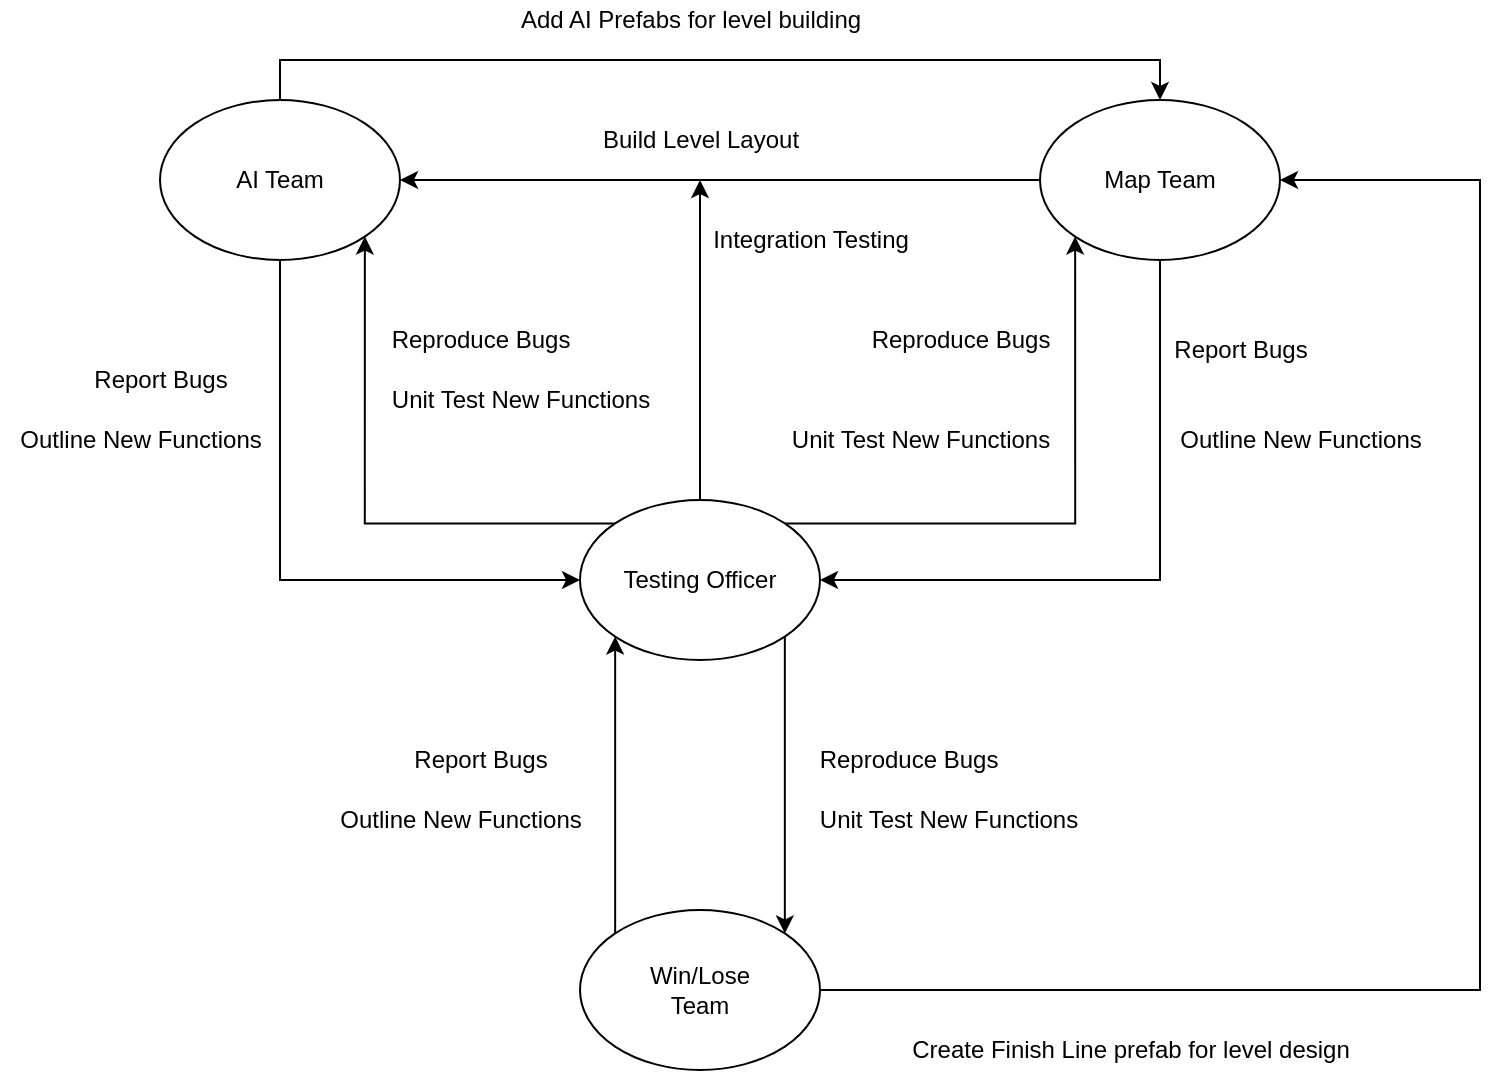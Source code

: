 <mxfile version="15.8.7" type="device"><diagram id="7bzcwaMOhghw6rzfLShf" name="Page-1"><mxGraphModel dx="981" dy="548" grid="1" gridSize="10" guides="1" tooltips="1" connect="1" arrows="1" fold="1" page="1" pageScale="1" pageWidth="827" pageHeight="1169" math="0" shadow="0"><root><mxCell id="0"/><mxCell id="1" parent="0"/><mxCell id="YeTAX9xfyxCZAbY7hZ_9-4" style="edgeStyle=orthogonalEdgeStyle;rounded=0;orthogonalLoop=1;jettySize=auto;html=1;exitX=0.5;exitY=1;exitDx=0;exitDy=0;entryX=0;entryY=0.5;entryDx=0;entryDy=0;" parent="1" source="YeTAX9xfyxCZAbY7hZ_9-1" target="YeTAX9xfyxCZAbY7hZ_9-3" edge="1"><mxGeometry relative="1" as="geometry"/></mxCell><mxCell id="tFcVx5aMj7wVYVdoedLQ-1" style="edgeStyle=orthogonalEdgeStyle;rounded=0;orthogonalLoop=1;jettySize=auto;html=1;exitX=0.5;exitY=0;exitDx=0;exitDy=0;entryX=0.5;entryY=0;entryDx=0;entryDy=0;" edge="1" parent="1" source="YeTAX9xfyxCZAbY7hZ_9-1" target="YeTAX9xfyxCZAbY7hZ_9-2"><mxGeometry relative="1" as="geometry"/></mxCell><mxCell id="YeTAX9xfyxCZAbY7hZ_9-1" value="AI Team" style="ellipse;whiteSpace=wrap;html=1;" parent="1" vertex="1"><mxGeometry x="90" y="140" width="120" height="80" as="geometry"/></mxCell><mxCell id="YeTAX9xfyxCZAbY7hZ_9-5" style="edgeStyle=orthogonalEdgeStyle;rounded=0;orthogonalLoop=1;jettySize=auto;html=1;exitX=0.5;exitY=1;exitDx=0;exitDy=0;entryX=1;entryY=0.5;entryDx=0;entryDy=0;" parent="1" source="YeTAX9xfyxCZAbY7hZ_9-2" target="YeTAX9xfyxCZAbY7hZ_9-3" edge="1"><mxGeometry relative="1" as="geometry"/></mxCell><mxCell id="YeTAX9xfyxCZAbY7hZ_9-22" style="edgeStyle=orthogonalEdgeStyle;rounded=0;orthogonalLoop=1;jettySize=auto;html=1;exitX=0;exitY=0.5;exitDx=0;exitDy=0;entryX=1;entryY=0.5;entryDx=0;entryDy=0;" parent="1" source="YeTAX9xfyxCZAbY7hZ_9-2" target="YeTAX9xfyxCZAbY7hZ_9-1" edge="1"><mxGeometry relative="1" as="geometry"/></mxCell><mxCell id="YeTAX9xfyxCZAbY7hZ_9-2" value="Map Team" style="ellipse;whiteSpace=wrap;html=1;" parent="1" vertex="1"><mxGeometry x="530" y="140" width="120" height="80" as="geometry"/></mxCell><mxCell id="YeTAX9xfyxCZAbY7hZ_9-6" style="edgeStyle=orthogonalEdgeStyle;rounded=0;orthogonalLoop=1;jettySize=auto;html=1;exitX=1;exitY=0;exitDx=0;exitDy=0;entryX=0;entryY=1;entryDx=0;entryDy=0;" parent="1" source="YeTAX9xfyxCZAbY7hZ_9-3" target="YeTAX9xfyxCZAbY7hZ_9-2" edge="1"><mxGeometry relative="1" as="geometry"/></mxCell><mxCell id="YeTAX9xfyxCZAbY7hZ_9-7" style="edgeStyle=orthogonalEdgeStyle;rounded=0;orthogonalLoop=1;jettySize=auto;html=1;exitX=0;exitY=0;exitDx=0;exitDy=0;entryX=1;entryY=1;entryDx=0;entryDy=0;" parent="1" source="YeTAX9xfyxCZAbY7hZ_9-3" target="YeTAX9xfyxCZAbY7hZ_9-1" edge="1"><mxGeometry relative="1" as="geometry"/></mxCell><mxCell id="YeTAX9xfyxCZAbY7hZ_9-23" style="edgeStyle=orthogonalEdgeStyle;rounded=0;orthogonalLoop=1;jettySize=auto;html=1;exitX=0.5;exitY=0;exitDx=0;exitDy=0;" parent="1" source="YeTAX9xfyxCZAbY7hZ_9-3" edge="1"><mxGeometry relative="1" as="geometry"><mxPoint x="360" y="180" as="targetPoint"/></mxGeometry></mxCell><mxCell id="tFcVx5aMj7wVYVdoedLQ-5" style="edgeStyle=orthogonalEdgeStyle;rounded=0;orthogonalLoop=1;jettySize=auto;html=1;exitX=1;exitY=1;exitDx=0;exitDy=0;entryX=1;entryY=0;entryDx=0;entryDy=0;" edge="1" parent="1" source="YeTAX9xfyxCZAbY7hZ_9-3" target="tFcVx5aMj7wVYVdoedLQ-3"><mxGeometry relative="1" as="geometry"/></mxCell><mxCell id="YeTAX9xfyxCZAbY7hZ_9-3" value="Testing Officer" style="ellipse;whiteSpace=wrap;html=1;" parent="1" vertex="1"><mxGeometry x="300" y="340" width="120" height="80" as="geometry"/></mxCell><mxCell id="YeTAX9xfyxCZAbY7hZ_9-13" value="Report Bugs" style="text;html=1;align=center;verticalAlign=middle;resizable=0;points=[];autosize=1;strokeColor=none;fillColor=none;" parent="1" vertex="1"><mxGeometry x="50" y="270" width="80" height="20" as="geometry"/></mxCell><mxCell id="YeTAX9xfyxCZAbY7hZ_9-15" value="Outline New Functions" style="text;html=1;align=center;verticalAlign=middle;resizable=0;points=[];autosize=1;strokeColor=none;fillColor=none;" parent="1" vertex="1"><mxGeometry x="10" y="300" width="140" height="20" as="geometry"/></mxCell><mxCell id="YeTAX9xfyxCZAbY7hZ_9-16" value="Reproduce Bugs" style="text;html=1;align=center;verticalAlign=middle;resizable=0;points=[];autosize=1;strokeColor=none;fillColor=none;" parent="1" vertex="1"><mxGeometry x="200" y="250" width="100" height="20" as="geometry"/></mxCell><mxCell id="YeTAX9xfyxCZAbY7hZ_9-17" value="Unit Test New Functions" style="text;html=1;align=center;verticalAlign=middle;resizable=0;points=[];autosize=1;strokeColor=none;fillColor=none;" parent="1" vertex="1"><mxGeometry x="200" y="280" width="140" height="20" as="geometry"/></mxCell><mxCell id="YeTAX9xfyxCZAbY7hZ_9-18" value="Report Bugs" style="text;html=1;align=center;verticalAlign=middle;resizable=0;points=[];autosize=1;strokeColor=none;fillColor=none;" parent="1" vertex="1"><mxGeometry x="590" y="255" width="80" height="20" as="geometry"/></mxCell><mxCell id="YeTAX9xfyxCZAbY7hZ_9-19" value="Outline New Functions" style="text;html=1;align=center;verticalAlign=middle;resizable=0;points=[];autosize=1;strokeColor=none;fillColor=none;" parent="1" vertex="1"><mxGeometry x="590" y="300" width="140" height="20" as="geometry"/></mxCell><mxCell id="YeTAX9xfyxCZAbY7hZ_9-20" value="Reproduce Bugs" style="text;html=1;align=center;verticalAlign=middle;resizable=0;points=[];autosize=1;strokeColor=none;fillColor=none;" parent="1" vertex="1"><mxGeometry x="440" y="250" width="100" height="20" as="geometry"/></mxCell><mxCell id="YeTAX9xfyxCZAbY7hZ_9-21" value="Unit Test New Functions" style="text;html=1;align=center;verticalAlign=middle;resizable=0;points=[];autosize=1;strokeColor=none;fillColor=none;" parent="1" vertex="1"><mxGeometry x="400" y="300" width="140" height="20" as="geometry"/></mxCell><mxCell id="YeTAX9xfyxCZAbY7hZ_9-24" value="Build Level Layout" style="text;html=1;align=center;verticalAlign=middle;resizable=0;points=[];autosize=1;strokeColor=none;fillColor=none;" parent="1" vertex="1"><mxGeometry x="305" y="150" width="110" height="20" as="geometry"/></mxCell><mxCell id="YeTAX9xfyxCZAbY7hZ_9-25" value="Integration Testing" style="text;html=1;align=center;verticalAlign=middle;resizable=0;points=[];autosize=1;strokeColor=none;fillColor=none;" parent="1" vertex="1"><mxGeometry x="360" y="200" width="110" height="20" as="geometry"/></mxCell><mxCell id="tFcVx5aMj7wVYVdoedLQ-2" value="Add AI Prefabs for level building" style="text;html=1;align=center;verticalAlign=middle;resizable=0;points=[];autosize=1;strokeColor=none;fillColor=none;" vertex="1" parent="1"><mxGeometry x="260" y="90" width="190" height="20" as="geometry"/></mxCell><mxCell id="tFcVx5aMj7wVYVdoedLQ-4" style="edgeStyle=orthogonalEdgeStyle;rounded=0;orthogonalLoop=1;jettySize=auto;html=1;exitX=0;exitY=0;exitDx=0;exitDy=0;entryX=0;entryY=1;entryDx=0;entryDy=0;" edge="1" parent="1" source="tFcVx5aMj7wVYVdoedLQ-3" target="YeTAX9xfyxCZAbY7hZ_9-3"><mxGeometry relative="1" as="geometry"/></mxCell><mxCell id="tFcVx5aMj7wVYVdoedLQ-10" style="edgeStyle=orthogonalEdgeStyle;rounded=0;orthogonalLoop=1;jettySize=auto;html=1;exitX=1;exitY=0.5;exitDx=0;exitDy=0;entryX=1;entryY=0.5;entryDx=0;entryDy=0;" edge="1" parent="1" source="tFcVx5aMj7wVYVdoedLQ-3" target="YeTAX9xfyxCZAbY7hZ_9-2"><mxGeometry relative="1" as="geometry"><Array as="points"><mxPoint x="750" y="585"/><mxPoint x="750" y="180"/></Array></mxGeometry></mxCell><mxCell id="tFcVx5aMj7wVYVdoedLQ-3" value="Win/Lose&lt;br&gt;Team" style="ellipse;whiteSpace=wrap;html=1;" vertex="1" parent="1"><mxGeometry x="300" y="545" width="120" height="80" as="geometry"/></mxCell><mxCell id="tFcVx5aMj7wVYVdoedLQ-6" value="Report Bugs" style="text;html=1;align=center;verticalAlign=middle;resizable=0;points=[];autosize=1;strokeColor=none;fillColor=none;" vertex="1" parent="1"><mxGeometry x="210" y="460" width="80" height="20" as="geometry"/></mxCell><mxCell id="tFcVx5aMj7wVYVdoedLQ-7" value="Outline New Functions" style="text;html=1;align=center;verticalAlign=middle;resizable=0;points=[];autosize=1;strokeColor=none;fillColor=none;" vertex="1" parent="1"><mxGeometry x="170" y="490" width="140" height="20" as="geometry"/></mxCell><mxCell id="tFcVx5aMj7wVYVdoedLQ-8" value="Reproduce Bugs" style="text;html=1;align=center;verticalAlign=middle;resizable=0;points=[];autosize=1;strokeColor=none;fillColor=none;" vertex="1" parent="1"><mxGeometry x="414" y="460" width="100" height="20" as="geometry"/></mxCell><mxCell id="tFcVx5aMj7wVYVdoedLQ-9" value="Unit Test New Functions" style="text;html=1;align=center;verticalAlign=middle;resizable=0;points=[];autosize=1;strokeColor=none;fillColor=none;" vertex="1" parent="1"><mxGeometry x="414" y="490" width="140" height="20" as="geometry"/></mxCell><mxCell id="tFcVx5aMj7wVYVdoedLQ-11" value="Create Finish Line prefab for level design" style="text;html=1;align=center;verticalAlign=middle;resizable=0;points=[];autosize=1;strokeColor=none;fillColor=none;" vertex="1" parent="1"><mxGeometry x="460" y="605" width="230" height="20" as="geometry"/></mxCell></root></mxGraphModel></diagram></mxfile>